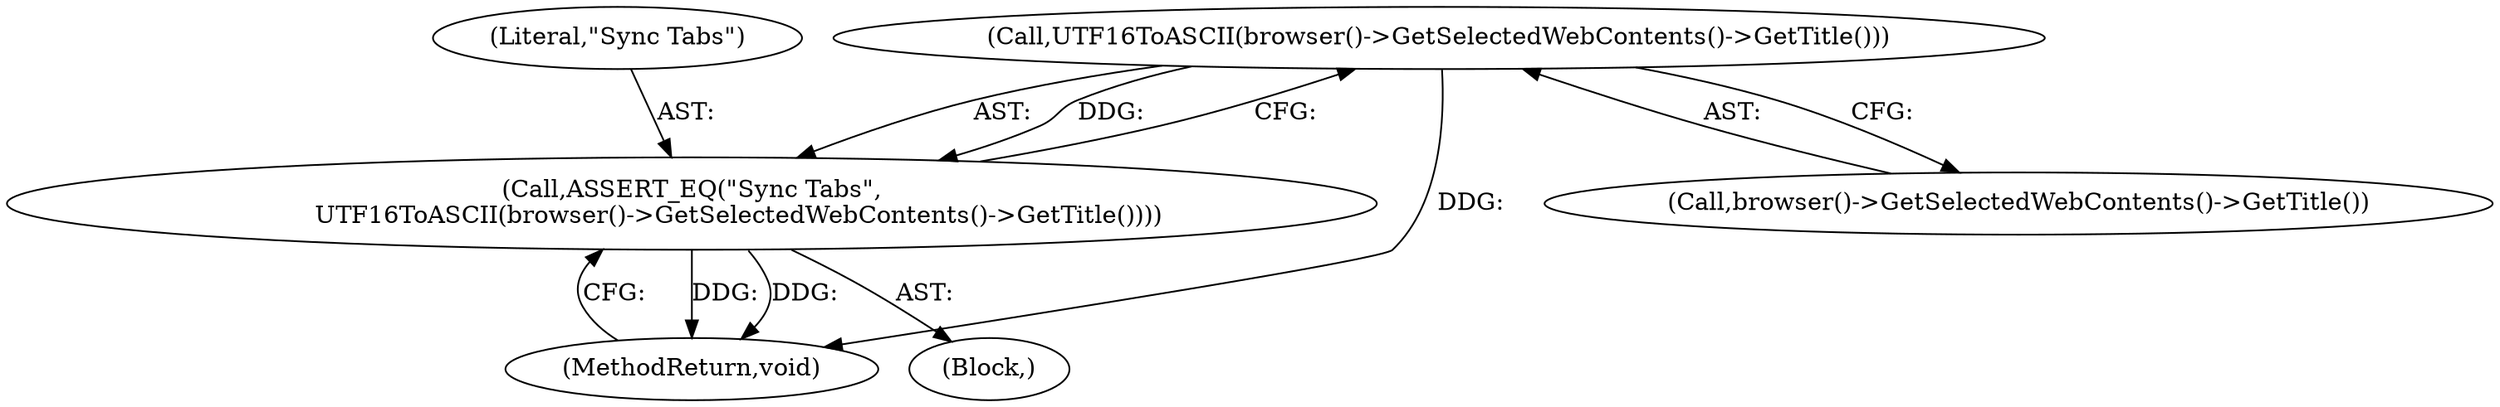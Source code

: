 digraph "1_Chrome_fcd3a7a671ecf2d5f46ea34787d27507a914d2f5_4@del" {
"1000114" [label="(Call,UTF16ToASCII(browser()->GetSelectedWebContents()->GetTitle()))"];
"1000112" [label="(Call,ASSERT_EQ(\"Sync Tabs\",\n            UTF16ToASCII(browser()->GetSelectedWebContents()->GetTitle())))"];
"1000115" [label="(Call,browser()->GetSelectedWebContents()->GetTitle())"];
"1000114" [label="(Call,UTF16ToASCII(browser()->GetSelectedWebContents()->GetTitle()))"];
"1000113" [label="(Literal,\"Sync Tabs\")"];
"1000112" [label="(Call,ASSERT_EQ(\"Sync Tabs\",\n            UTF16ToASCII(browser()->GetSelectedWebContents()->GetTitle())))"];
"1000116" [label="(MethodReturn,void)"];
"1000101" [label="(Block,)"];
"1000114" -> "1000112"  [label="AST: "];
"1000114" -> "1000115"  [label="CFG: "];
"1000115" -> "1000114"  [label="AST: "];
"1000112" -> "1000114"  [label="CFG: "];
"1000114" -> "1000116"  [label="DDG: "];
"1000114" -> "1000112"  [label="DDG: "];
"1000112" -> "1000101"  [label="AST: "];
"1000113" -> "1000112"  [label="AST: "];
"1000116" -> "1000112"  [label="CFG: "];
"1000112" -> "1000116"  [label="DDG: "];
"1000112" -> "1000116"  [label="DDG: "];
}
